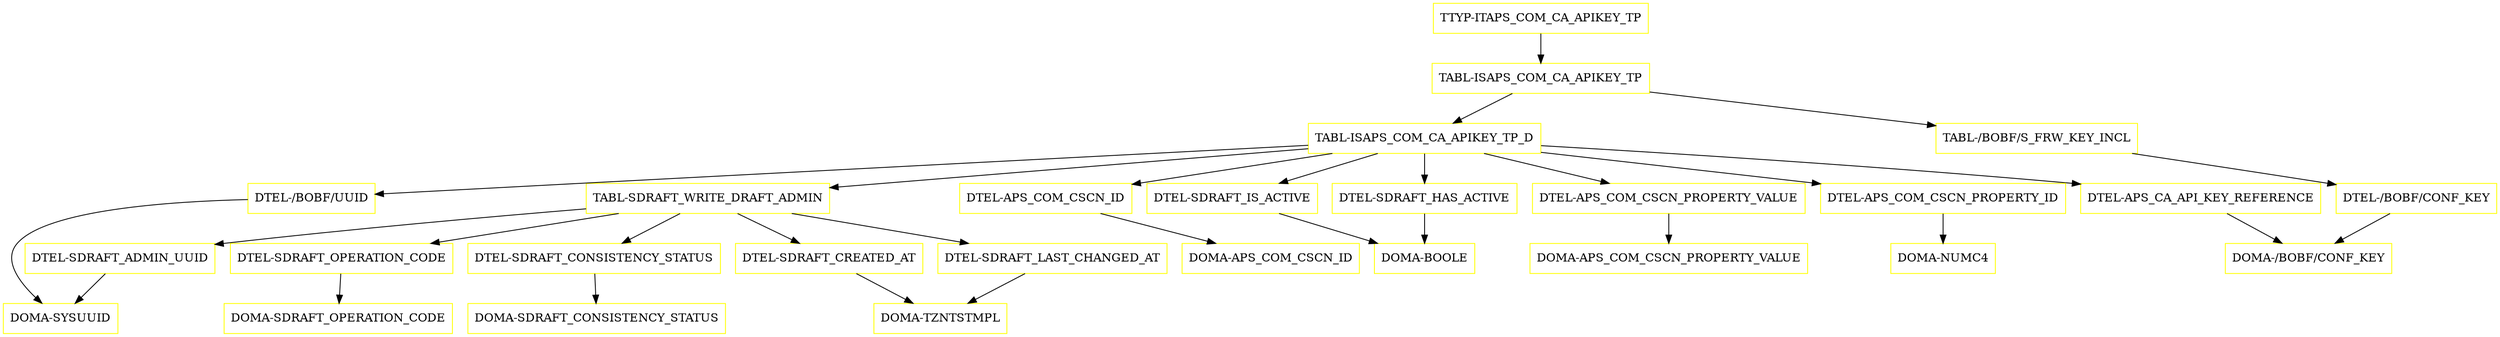 digraph G {
  "TTYP-ITAPS_COM_CA_APIKEY_TP" [shape=box,color=yellow];
  "TABL-ISAPS_COM_CA_APIKEY_TP" [shape=box,color=yellow,URL="./TABL_ISAPS_COM_CA_APIKEY_TP.html"];
  "TABL-ISAPS_COM_CA_APIKEY_TP_D" [shape=box,color=yellow,URL="./TABL_ISAPS_COM_CA_APIKEY_TP_D.html"];
  "DTEL-SDRAFT_IS_ACTIVE" [shape=box,color=yellow,URL="./DTEL_SDRAFT_IS_ACTIVE.html"];
  "DOMA-BOOLE" [shape=box,color=yellow,URL="./DOMA_BOOLE.html"];
  "TABL-SDRAFT_WRITE_DRAFT_ADMIN" [shape=box,color=yellow,URL="./TABL_SDRAFT_WRITE_DRAFT_ADMIN.html"];
  "DTEL-SDRAFT_OPERATION_CODE" [shape=box,color=yellow,URL="./DTEL_SDRAFT_OPERATION_CODE.html"];
  "DOMA-SDRAFT_OPERATION_CODE" [shape=box,color=yellow,URL="./DOMA_SDRAFT_OPERATION_CODE.html"];
  "DTEL-SDRAFT_CONSISTENCY_STATUS" [shape=box,color=yellow,URL="./DTEL_SDRAFT_CONSISTENCY_STATUS.html"];
  "DOMA-SDRAFT_CONSISTENCY_STATUS" [shape=box,color=yellow,URL="./DOMA_SDRAFT_CONSISTENCY_STATUS.html"];
  "DTEL-SDRAFT_ADMIN_UUID" [shape=box,color=yellow,URL="./DTEL_SDRAFT_ADMIN_UUID.html"];
  "DOMA-SYSUUID" [shape=box,color=yellow,URL="./DOMA_SYSUUID.html"];
  "DTEL-SDRAFT_LAST_CHANGED_AT" [shape=box,color=yellow,URL="./DTEL_SDRAFT_LAST_CHANGED_AT.html"];
  "DOMA-TZNTSTMPL" [shape=box,color=yellow,URL="./DOMA_TZNTSTMPL.html"];
  "DTEL-SDRAFT_CREATED_AT" [shape=box,color=yellow,URL="./DTEL_SDRAFT_CREATED_AT.html"];
  "DTEL-SDRAFT_HAS_ACTIVE" [shape=box,color=yellow,URL="./DTEL_SDRAFT_HAS_ACTIVE.html"];
  "DTEL-/BOBF/UUID" [shape=box,color=yellow,URL="./DTEL_%23BOBF%23UUID.html"];
  "DTEL-APS_COM_CSCN_ID" [shape=box,color=yellow,URL="./DTEL_APS_COM_CSCN_ID.html"];
  "DOMA-APS_COM_CSCN_ID" [shape=box,color=yellow,URL="./DOMA_APS_COM_CSCN_ID.html"];
  "DTEL-APS_CA_API_KEY_REFERENCE" [shape=box,color=yellow,URL="./DTEL_APS_CA_API_KEY_REFERENCE.html"];
  "DOMA-/BOBF/CONF_KEY" [shape=box,color=yellow,URL="./DOMA_%23BOBF%23CONF_KEY.html"];
  "DTEL-APS_COM_CSCN_PROPERTY_VALUE" [shape=box,color=yellow,URL="./DTEL_APS_COM_CSCN_PROPERTY_VALUE.html"];
  "DOMA-APS_COM_CSCN_PROPERTY_VALUE" [shape=box,color=yellow,URL="./DOMA_APS_COM_CSCN_PROPERTY_VALUE.html"];
  "DTEL-APS_COM_CSCN_PROPERTY_ID" [shape=box,color=yellow,URL="./DTEL_APS_COM_CSCN_PROPERTY_ID.html"];
  "DOMA-NUMC4" [shape=box,color=yellow,URL="./DOMA_NUMC4.html"];
  "TABL-/BOBF/S_FRW_KEY_INCL" [shape=box,color=yellow,URL="./TABL_%23BOBF%23S_FRW_KEY_INCL.html"];
  "DTEL-/BOBF/CONF_KEY" [shape=box,color=yellow,URL="./DTEL_%23BOBF%23CONF_KEY.html"];
  "TTYP-ITAPS_COM_CA_APIKEY_TP" -> "TABL-ISAPS_COM_CA_APIKEY_TP";
  "TABL-ISAPS_COM_CA_APIKEY_TP" -> "TABL-/BOBF/S_FRW_KEY_INCL";
  "TABL-ISAPS_COM_CA_APIKEY_TP" -> "TABL-ISAPS_COM_CA_APIKEY_TP_D";
  "TABL-ISAPS_COM_CA_APIKEY_TP_D" -> "DTEL-APS_COM_CSCN_PROPERTY_ID";
  "TABL-ISAPS_COM_CA_APIKEY_TP_D" -> "DTEL-APS_COM_CSCN_PROPERTY_VALUE";
  "TABL-ISAPS_COM_CA_APIKEY_TP_D" -> "DTEL-APS_CA_API_KEY_REFERENCE";
  "TABL-ISAPS_COM_CA_APIKEY_TP_D" -> "DTEL-APS_COM_CSCN_ID";
  "TABL-ISAPS_COM_CA_APIKEY_TP_D" -> "DTEL-/BOBF/UUID";
  "TABL-ISAPS_COM_CA_APIKEY_TP_D" -> "DTEL-SDRAFT_HAS_ACTIVE";
  "TABL-ISAPS_COM_CA_APIKEY_TP_D" -> "TABL-SDRAFT_WRITE_DRAFT_ADMIN";
  "TABL-ISAPS_COM_CA_APIKEY_TP_D" -> "DTEL-SDRAFT_IS_ACTIVE";
  "DTEL-SDRAFT_IS_ACTIVE" -> "DOMA-BOOLE";
  "TABL-SDRAFT_WRITE_DRAFT_ADMIN" -> "DTEL-SDRAFT_CREATED_AT";
  "TABL-SDRAFT_WRITE_DRAFT_ADMIN" -> "DTEL-SDRAFT_LAST_CHANGED_AT";
  "TABL-SDRAFT_WRITE_DRAFT_ADMIN" -> "DTEL-SDRAFT_ADMIN_UUID";
  "TABL-SDRAFT_WRITE_DRAFT_ADMIN" -> "DTEL-SDRAFT_CONSISTENCY_STATUS";
  "TABL-SDRAFT_WRITE_DRAFT_ADMIN" -> "DTEL-SDRAFT_OPERATION_CODE";
  "DTEL-SDRAFT_OPERATION_CODE" -> "DOMA-SDRAFT_OPERATION_CODE";
  "DTEL-SDRAFT_CONSISTENCY_STATUS" -> "DOMA-SDRAFT_CONSISTENCY_STATUS";
  "DTEL-SDRAFT_ADMIN_UUID" -> "DOMA-SYSUUID";
  "DTEL-SDRAFT_LAST_CHANGED_AT" -> "DOMA-TZNTSTMPL";
  "DTEL-SDRAFT_CREATED_AT" -> "DOMA-TZNTSTMPL";
  "DTEL-SDRAFT_HAS_ACTIVE" -> "DOMA-BOOLE";
  "DTEL-/BOBF/UUID" -> "DOMA-SYSUUID";
  "DTEL-APS_COM_CSCN_ID" -> "DOMA-APS_COM_CSCN_ID";
  "DTEL-APS_CA_API_KEY_REFERENCE" -> "DOMA-/BOBF/CONF_KEY";
  "DTEL-APS_COM_CSCN_PROPERTY_VALUE" -> "DOMA-APS_COM_CSCN_PROPERTY_VALUE";
  "DTEL-APS_COM_CSCN_PROPERTY_ID" -> "DOMA-NUMC4";
  "TABL-/BOBF/S_FRW_KEY_INCL" -> "DTEL-/BOBF/CONF_KEY";
  "DTEL-/BOBF/CONF_KEY" -> "DOMA-/BOBF/CONF_KEY";
}
